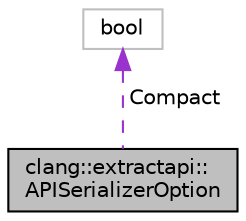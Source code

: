 digraph "clang::extractapi::APISerializerOption"
{
 // LATEX_PDF_SIZE
  bgcolor="transparent";
  edge [fontname="Helvetica",fontsize="10",labelfontname="Helvetica",labelfontsize="10"];
  node [fontname="Helvetica",fontsize="10",shape=record];
  Node1 [label="clang::extractapi::\lAPISerializerOption",height=0.2,width=0.4,color="black", fillcolor="grey75", style="filled", fontcolor="black",tooltip="Common options to customize the serializer output."];
  Node2 -> Node1 [dir="back",color="darkorchid3",fontsize="10",style="dashed",label=" Compact" ,fontname="Helvetica"];
  Node2 [label="bool",height=0.2,width=0.4,color="grey75",tooltip=" "];
}

